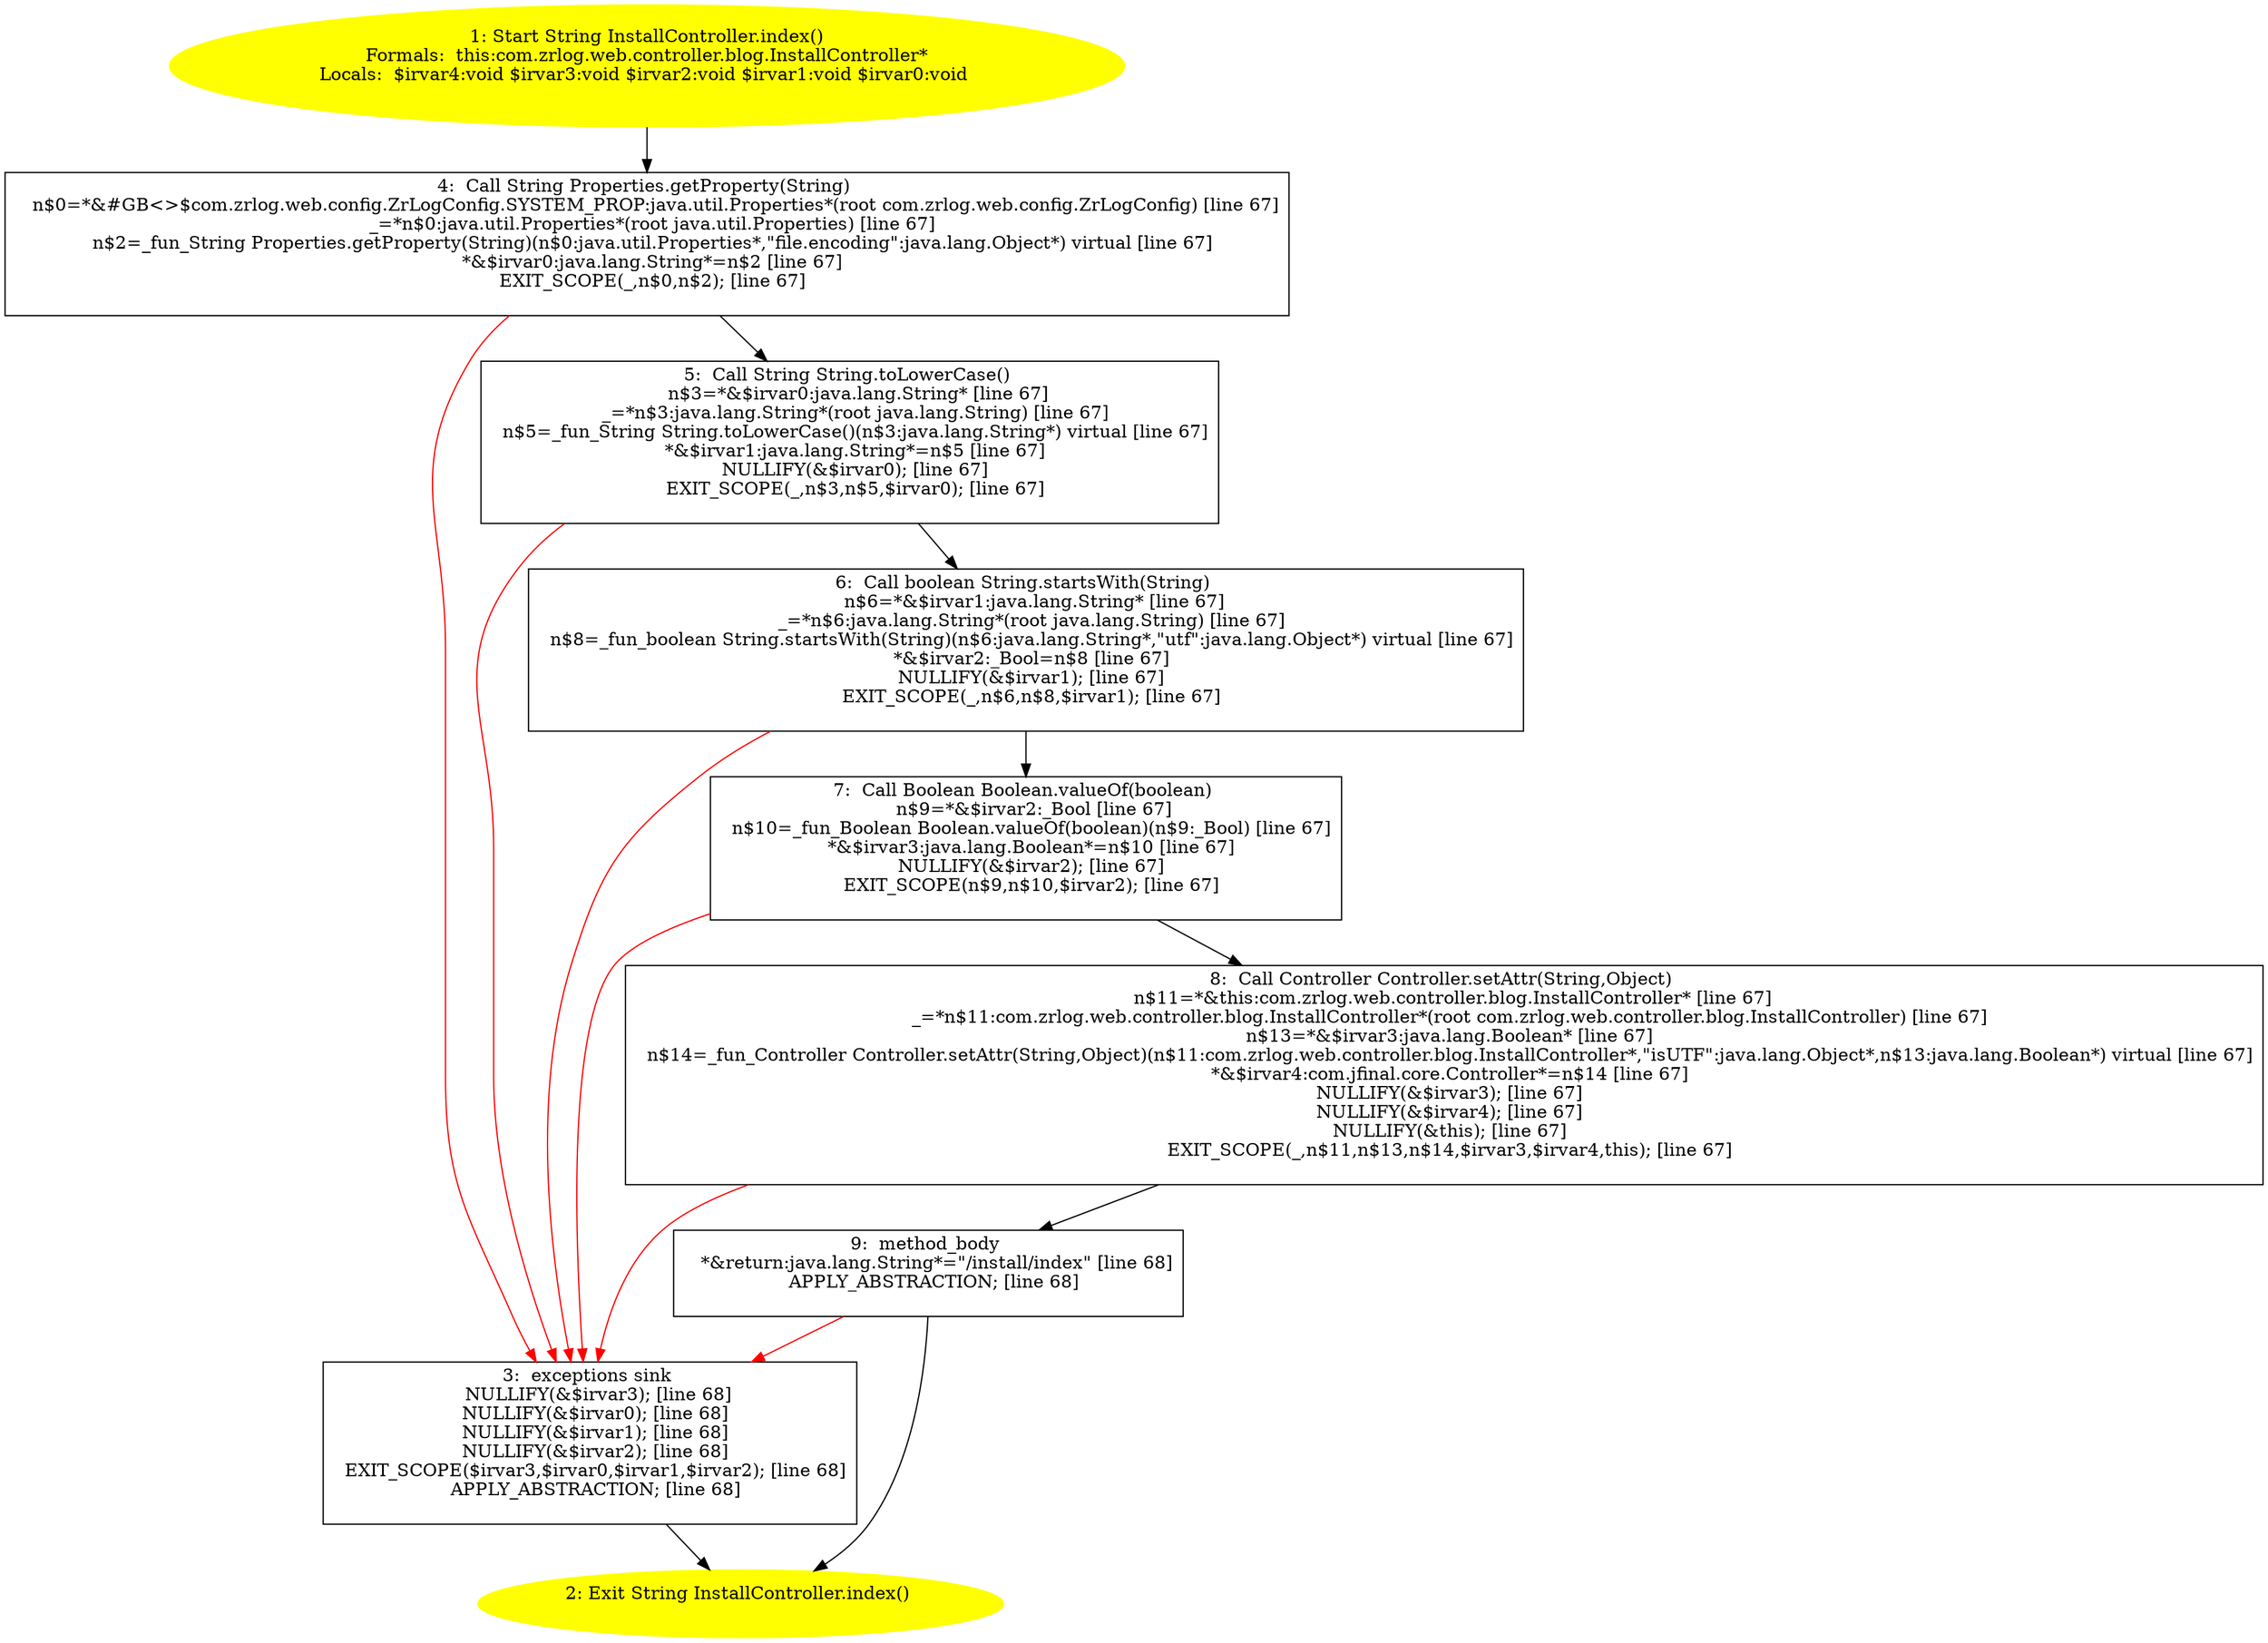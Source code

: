 /* @generated */
digraph cfg {
"com.zrlog.web.controller.blog.InstallController.index():java.lang.String.a976aa302437cad29530ee937a0047c5_1" [label="1: Start String InstallController.index()\nFormals:  this:com.zrlog.web.controller.blog.InstallController*\nLocals:  $irvar4:void $irvar3:void $irvar2:void $irvar1:void $irvar0:void \n  " color=yellow style=filled]
	

	 "com.zrlog.web.controller.blog.InstallController.index():java.lang.String.a976aa302437cad29530ee937a0047c5_1" -> "com.zrlog.web.controller.blog.InstallController.index():java.lang.String.a976aa302437cad29530ee937a0047c5_4" ;
"com.zrlog.web.controller.blog.InstallController.index():java.lang.String.a976aa302437cad29530ee937a0047c5_2" [label="2: Exit String InstallController.index() \n  " color=yellow style=filled]
	

"com.zrlog.web.controller.blog.InstallController.index():java.lang.String.a976aa302437cad29530ee937a0047c5_3" [label="3:  exceptions sink \n   NULLIFY(&$irvar3); [line 68]\n  NULLIFY(&$irvar0); [line 68]\n  NULLIFY(&$irvar1); [line 68]\n  NULLIFY(&$irvar2); [line 68]\n  EXIT_SCOPE($irvar3,$irvar0,$irvar1,$irvar2); [line 68]\n  APPLY_ABSTRACTION; [line 68]\n " shape="box"]
	

	 "com.zrlog.web.controller.blog.InstallController.index():java.lang.String.a976aa302437cad29530ee937a0047c5_3" -> "com.zrlog.web.controller.blog.InstallController.index():java.lang.String.a976aa302437cad29530ee937a0047c5_2" ;
"com.zrlog.web.controller.blog.InstallController.index():java.lang.String.a976aa302437cad29530ee937a0047c5_4" [label="4:  Call String Properties.getProperty(String) \n   n$0=*&#GB<>$com.zrlog.web.config.ZrLogConfig.SYSTEM_PROP:java.util.Properties*(root com.zrlog.web.config.ZrLogConfig) [line 67]\n  _=*n$0:java.util.Properties*(root java.util.Properties) [line 67]\n  n$2=_fun_String Properties.getProperty(String)(n$0:java.util.Properties*,\"file.encoding\":java.lang.Object*) virtual [line 67]\n  *&$irvar0:java.lang.String*=n$2 [line 67]\n  EXIT_SCOPE(_,n$0,n$2); [line 67]\n " shape="box"]
	

	 "com.zrlog.web.controller.blog.InstallController.index():java.lang.String.a976aa302437cad29530ee937a0047c5_4" -> "com.zrlog.web.controller.blog.InstallController.index():java.lang.String.a976aa302437cad29530ee937a0047c5_5" ;
	 "com.zrlog.web.controller.blog.InstallController.index():java.lang.String.a976aa302437cad29530ee937a0047c5_4" -> "com.zrlog.web.controller.blog.InstallController.index():java.lang.String.a976aa302437cad29530ee937a0047c5_3" [color="red" ];
"com.zrlog.web.controller.blog.InstallController.index():java.lang.String.a976aa302437cad29530ee937a0047c5_5" [label="5:  Call String String.toLowerCase() \n   n$3=*&$irvar0:java.lang.String* [line 67]\n  _=*n$3:java.lang.String*(root java.lang.String) [line 67]\n  n$5=_fun_String String.toLowerCase()(n$3:java.lang.String*) virtual [line 67]\n  *&$irvar1:java.lang.String*=n$5 [line 67]\n  NULLIFY(&$irvar0); [line 67]\n  EXIT_SCOPE(_,n$3,n$5,$irvar0); [line 67]\n " shape="box"]
	

	 "com.zrlog.web.controller.blog.InstallController.index():java.lang.String.a976aa302437cad29530ee937a0047c5_5" -> "com.zrlog.web.controller.blog.InstallController.index():java.lang.String.a976aa302437cad29530ee937a0047c5_6" ;
	 "com.zrlog.web.controller.blog.InstallController.index():java.lang.String.a976aa302437cad29530ee937a0047c5_5" -> "com.zrlog.web.controller.blog.InstallController.index():java.lang.String.a976aa302437cad29530ee937a0047c5_3" [color="red" ];
"com.zrlog.web.controller.blog.InstallController.index():java.lang.String.a976aa302437cad29530ee937a0047c5_6" [label="6:  Call boolean String.startsWith(String) \n   n$6=*&$irvar1:java.lang.String* [line 67]\n  _=*n$6:java.lang.String*(root java.lang.String) [line 67]\n  n$8=_fun_boolean String.startsWith(String)(n$6:java.lang.String*,\"utf\":java.lang.Object*) virtual [line 67]\n  *&$irvar2:_Bool=n$8 [line 67]\n  NULLIFY(&$irvar1); [line 67]\n  EXIT_SCOPE(_,n$6,n$8,$irvar1); [line 67]\n " shape="box"]
	

	 "com.zrlog.web.controller.blog.InstallController.index():java.lang.String.a976aa302437cad29530ee937a0047c5_6" -> "com.zrlog.web.controller.blog.InstallController.index():java.lang.String.a976aa302437cad29530ee937a0047c5_7" ;
	 "com.zrlog.web.controller.blog.InstallController.index():java.lang.String.a976aa302437cad29530ee937a0047c5_6" -> "com.zrlog.web.controller.blog.InstallController.index():java.lang.String.a976aa302437cad29530ee937a0047c5_3" [color="red" ];
"com.zrlog.web.controller.blog.InstallController.index():java.lang.String.a976aa302437cad29530ee937a0047c5_7" [label="7:  Call Boolean Boolean.valueOf(boolean) \n   n$9=*&$irvar2:_Bool [line 67]\n  n$10=_fun_Boolean Boolean.valueOf(boolean)(n$9:_Bool) [line 67]\n  *&$irvar3:java.lang.Boolean*=n$10 [line 67]\n  NULLIFY(&$irvar2); [line 67]\n  EXIT_SCOPE(n$9,n$10,$irvar2); [line 67]\n " shape="box"]
	

	 "com.zrlog.web.controller.blog.InstallController.index():java.lang.String.a976aa302437cad29530ee937a0047c5_7" -> "com.zrlog.web.controller.blog.InstallController.index():java.lang.String.a976aa302437cad29530ee937a0047c5_8" ;
	 "com.zrlog.web.controller.blog.InstallController.index():java.lang.String.a976aa302437cad29530ee937a0047c5_7" -> "com.zrlog.web.controller.blog.InstallController.index():java.lang.String.a976aa302437cad29530ee937a0047c5_3" [color="red" ];
"com.zrlog.web.controller.blog.InstallController.index():java.lang.String.a976aa302437cad29530ee937a0047c5_8" [label="8:  Call Controller Controller.setAttr(String,Object) \n   n$11=*&this:com.zrlog.web.controller.blog.InstallController* [line 67]\n  _=*n$11:com.zrlog.web.controller.blog.InstallController*(root com.zrlog.web.controller.blog.InstallController) [line 67]\n  n$13=*&$irvar3:java.lang.Boolean* [line 67]\n  n$14=_fun_Controller Controller.setAttr(String,Object)(n$11:com.zrlog.web.controller.blog.InstallController*,\"isUTF\":java.lang.Object*,n$13:java.lang.Boolean*) virtual [line 67]\n  *&$irvar4:com.jfinal.core.Controller*=n$14 [line 67]\n  NULLIFY(&$irvar3); [line 67]\n  NULLIFY(&$irvar4); [line 67]\n  NULLIFY(&this); [line 67]\n  EXIT_SCOPE(_,n$11,n$13,n$14,$irvar3,$irvar4,this); [line 67]\n " shape="box"]
	

	 "com.zrlog.web.controller.blog.InstallController.index():java.lang.String.a976aa302437cad29530ee937a0047c5_8" -> "com.zrlog.web.controller.blog.InstallController.index():java.lang.String.a976aa302437cad29530ee937a0047c5_9" ;
	 "com.zrlog.web.controller.blog.InstallController.index():java.lang.String.a976aa302437cad29530ee937a0047c5_8" -> "com.zrlog.web.controller.blog.InstallController.index():java.lang.String.a976aa302437cad29530ee937a0047c5_3" [color="red" ];
"com.zrlog.web.controller.blog.InstallController.index():java.lang.String.a976aa302437cad29530ee937a0047c5_9" [label="9:  method_body \n   *&return:java.lang.String*=\"/install/index\" [line 68]\n  APPLY_ABSTRACTION; [line 68]\n " shape="box"]
	

	 "com.zrlog.web.controller.blog.InstallController.index():java.lang.String.a976aa302437cad29530ee937a0047c5_9" -> "com.zrlog.web.controller.blog.InstallController.index():java.lang.String.a976aa302437cad29530ee937a0047c5_2" ;
	 "com.zrlog.web.controller.blog.InstallController.index():java.lang.String.a976aa302437cad29530ee937a0047c5_9" -> "com.zrlog.web.controller.blog.InstallController.index():java.lang.String.a976aa302437cad29530ee937a0047c5_3" [color="red" ];
}
